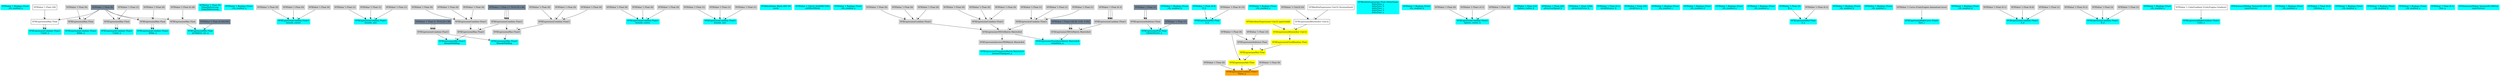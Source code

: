 digraph G {
node0 [shape="box" color="cyan" style="filled" label="VFXValue`1 Boolean (True)
_vfx_enabled_a"]
node1 [shape="box" color="cyan" style="filled" label="VFXExpressionCombine Float2
Count_a"]
node2 [shape="box" label="VFXExpressionMax Float"]
node3 [shape="box" label="VFXValue`1 Float (20)"]
node4 [shape="box" color="lightslategray" style="filled" label="VFXValue`1 Float (0)"]
node5 [shape="box" color="cyan" style="filled" label="VFXExpressionCombine Float2
Delay_a"]
node6 [shape="box" color="lightgray" style="filled" label="VFXExpressionMax Float"]
node7 [shape="box" color="lightgray" style="filled" label="VFXValue`1 Float (0)"]
node8 [shape="box" color="cyan" style="filled" label="VFXValue`1 Float (0)
DelayBeforeLoop
DelayBeforeLoop"]
node9 [shape="box" color="cyan" style="filled" label="VFXValue`1 Boolean (True)
_vfx_enabled_a"]
node10 [shape="box" color="cyan" style="filled" label="VFXExpressionCombine Float2
Count_a"]
node11 [shape="box" color="lightgray" style="filled" label="VFXExpressionMax Float"]
node12 [shape="box" color="lightgray" style="filled" label="VFXValue`1 Float (1)"]
node13 [shape="box" color="cyan" style="filled" label="VFXExpressionCombine Float2
Delay_a"]
node14 [shape="box" color="lightgray" style="filled" label="VFXExpressionMax Float"]
node15 [shape="box" color="lightgray" style="filled" label="VFXValue`1 Float (0)"]
node16 [shape="box" color="cyan" style="filled" label="VFXExpressionCombine Float3
bounds_center"]
node17 [shape="box" color="lightgray" style="filled" label="VFXValue`1 Float (0)"]
node18 [shape="box" color="lightgray" style="filled" label="VFXValue`1 Float (0)"]
node19 [shape="box" color="lightgray" style="filled" label="VFXValue`1 Float (0)"]
node20 [shape="box" color="cyan" style="filled" label="VFXExpressionCombine Float3
bounds_size"]
node21 [shape="box" color="lightgray" style="filled" label="VFXValue`1 Float (1)"]
node22 [shape="box" color="lightgray" style="filled" label="VFXValue`1 Float (1)"]
node23 [shape="box" color="lightgray" style="filled" label="VFXValue`1 Float (1)"]
node24 [shape="box" color="cyan" style="filled" label="VFXExpressionMin Float3
boundsPadding"]
node25 [shape="box" color="lightgray" style="filled" label="VFXExpressionMax Float3"]
node26 [shape="box" color="lightgray" style="filled" label="VFXExpressionCombine Float3"]
node27 [shape="box" color="lightgray" style="filled" label="VFXValue`1 Float (0)"]
node28 [shape="box" color="lightgray" style="filled" label="VFXValue`1 Float (0)"]
node29 [shape="box" color="lightgray" style="filled" label="VFXValue`1 Float (0)"]
node30 [shape="box" color="lightgray" style="filled" label="VFXExpressionCombine Float3"]
node31 [shape="box" color="lightslategray" style="filled" label="VFXValue`1 Float (-1.701412E+38)"]
node32 [shape="box" color="lightgray" style="filled" label="VFXExpressionCombine Float3"]
node33 [shape="box" color="lightslategray" style="filled" label="VFXValue`1 Float (1.701412E+38)"]
node34 [shape="box" color="cyan" style="filled" label="VFXExpressionCombine Float3
bounds_center"]
node35 [shape="box" color="lightgray" style="filled" label="VFXValue`1 Float (0)"]
node36 [shape="box" color="lightgray" style="filled" label="VFXValue`1 Float (0)"]
node37 [shape="box" color="lightgray" style="filled" label="VFXValue`1 Float (0)"]
node38 [shape="box" color="cyan" style="filled" label="VFXExpressionCombine Float3
bounds_size"]
node39 [shape="box" color="lightgray" style="filled" label="VFXValue`1 Float (1)"]
node40 [shape="box" color="lightgray" style="filled" label="VFXValue`1 Float (1)"]
node41 [shape="box" color="lightgray" style="filled" label="VFXValue`1 Float (1)"]
node42 [shape="box" color="cyan" style="filled" label="VFXExpressionMin Float3
boundsPadding"]
node43 [shape="box" color="lightgray" style="filled" label="VFXExpressionMax Float3"]
node44 [shape="box" color="lightgray" style="filled" label="VFXExpressionCombine Float3"]
node45 [shape="box" color="lightgray" style="filled" label="VFXValue`1 Float (0)"]
node46 [shape="box" color="lightgray" style="filled" label="VFXValue`1 Float (0)"]
node47 [shape="box" color="lightgray" style="filled" label="VFXValue`1 Float (0)"]
node48 [shape="box" color="cyan" style="filled" label="VFXMeshValue Mesh (49170)
mesh"]
node49 [shape="box" color="cyan" style="filled" label="VFXValue`1 Uint32 (4294967295)
subMeshMask"]
node50 [shape="box" color="cyan" style="filled" label="VFXValue`1 Boolean (True)
_vfx_enabled_a"]
node51 [shape="box" color="cyan" style="filled" label="VFXExpressionMin Float
arcSphere_arc_a"]
node52 [shape="box" color="lightgray" style="filled" label="VFXExpressionMax Float"]
node53 [shape="box" color="lightgray" style="filled" label="VFXValue`1 Float (6.28)"]
node54 [shape="box" color="lightslategray" style="filled" label="VFXValue`1 Float (6.283185)"]
node55 [shape="box" color="cyan" style="filled" label="VFXExpressionTransformMatrix Matrix4x4
transform_a"]
node56 [shape="box" color="lightgray" style="filled" label="VFXExpressionTRSToMatrix Matrix4x4"]
node57 [shape="box" color="lightgray" style="filled" label="VFXExpressionCombine Float3"]
node58 [shape="box" color="lightgray" style="filled" label="VFXValue`1 Float (0)"]
node59 [shape="box" color="lightgray" style="filled" label="VFXValue`1 Float (0)"]
node60 [shape="box" color="lightgray" style="filled" label="VFXValue`1 Float (0)"]
node61 [shape="box" color="lightgray" style="filled" label="VFXExpressionCombine Float3"]
node62 [shape="box" color="lightgray" style="filled" label="VFXValue`1 Float (0)"]
node63 [shape="box" color="lightgray" style="filled" label="VFXValue`1 Float (0)"]
node64 [shape="box" color="lightgray" style="filled" label="VFXValue`1 Float (0)"]
node65 [shape="box" color="lightgray" style="filled" label="VFXExpressionCombine Float3"]
node66 [shape="box" color="lightgray" style="filled" label="VFXValue`1 Float (1)"]
node67 [shape="box" color="lightgray" style="filled" label="VFXValue`1 Float (1)"]
node68 [shape="box" color="lightgray" style="filled" label="VFXValue`1 Float (1)"]
node69 [shape="box" color="lightgray" style="filled" label="VFXExpressionTRSToMatrix Matrix4x4"]
node70 [shape="box" color="lightslategray" style="filled" label="VFXValue`1 Float3 ((0.00, 0.00, 0.00))"]
node71 [shape="box" color="lightgray" style="filled" label="VFXExpressionCombine Float3"]
node72 [shape="box" color="lightgray" style="filled" label="VFXValue`1 Float (0.3)"]
node73 [shape="box" color="cyan" style="filled" label="VFXExpressionTransposeMatrix Matrix4x4
inverseTranspose_a"]
node74 [shape="box" color="lightgray" style="filled" label="VFXExpressionInverseTRSMatrix Matrix4x4"]
node75 [shape="box" color="cyan" style="filled" label="VFXExpressionPow Float
volumeFactor_a"]
node76 [shape="box" color="lightgray" style="filled" label="VFXExpressionSubtract Float"]
node77 [shape="box" color="lightslategray" style="filled" label="VFXValue`1 Float (1)"]
node78 [shape="box" color="lightslategray" style="filled" label="VFXValue`1 Float (3)"]
node79 [shape="box" color="cyan" style="filled" label="VFXValue`1 Boolean (True)
_vfx_enabled_b"]
node80 [shape="box" color="cyan" style="filled" label="VFXExpressionMul Float
A_b"]
node81 [shape="box" color="cyan" style="filled" label="VFXValue`1 Float (0.4)
B_b"]
node82 [shape="box" color="lightgray" style="filled" label="VFXValue`1 Float (0.33)"]
node83 [shape="box" color="cyan" style="filled" label="VFXValue`1 Boolean (True)
_vfx_enabled_a"]
node84 [shape="box" color="orange" style="filled" label="VFXExpressionCombine Float3
Force_a"]
node85 [shape="box" color="lightgray" style="filled" label="VFXValue`1 Float (0)"]
node86 [shape="box" color="yellow" style="filled" label="VFXExpressionAdd Float"]
node87 [shape="box" color="lightgray" style="filled" label="VFXValue`1 Float (0)"]
node88 [shape="box" color="yellow" style="filled" label="VFXExpressionMul Float"]
node89 [shape="box" color="yellow" style="filled" label="VFXExpressionFixedRandom Float"]
node90 [shape="box" color="yellow" style="filled" label="VFXExpressionBitwiseXor Uint32"]
node91 [shape="box" color="yellow" style="filled" label="VFXAttributeExpression Uint32 (particleId)"]
node92 [shape="box" label="VFXExpressionBitwiseXor Uint32"]
node93 [shape="box" color="lightgray" style="filled" label="VFXValue`1 Uint32 (0)"]
node94 [shape="box" label="VFXBuiltInExpression Uint32 (SystemSeed)"]
node95 [shape="box" color="lightgray" style="filled" label="VFXExpressionSubtract Float"]
node96 [shape="box" color="lightgray" style="filled" label="VFXValue`1 Float (-6)"]
node97 [shape="box" color="lightgray" style="filled" label="VFXValue`1 Float (0)"]
node98 [shape="box" color="cyan" style="filled" label="VFXBuiltInExpression Float (DeltaTime)
deltaTime_a
deltaTime_b
deltaTime_c
deltaTime_d
deltaTime_a"]
node99 [shape="box" color="cyan" style="filled" label="VFXValue`1 Boolean (True)
_vfx_enabled_b"]
node100 [shape="box" color="cyan" style="filled" label="VFXExpressionCombine Float3
Sphere_center_b"]
node101 [shape="box" color="lightgray" style="filled" label="VFXValue`1 Float (0)"]
node102 [shape="box" color="lightgray" style="filled" label="VFXValue`1 Float (-0.1)"]
node103 [shape="box" color="lightgray" style="filled" label="VFXValue`1 Float (0)"]
node104 [shape="box" color="cyan" style="filled" label="VFXValue`1 Float (10)
Sphere_radius_b"]
node105 [shape="box" color="cyan" style="filled" label="VFXValue`1 Float (20)
attractionSpeed_b"]
node106 [shape="box" color="cyan" style="filled" label="VFXValue`1 Float (100)
attractionForce_b"]
node107 [shape="box" color="cyan" style="filled" label="VFXValue`1 Float (0.1)
stickDistance_b"]
node108 [shape="box" color="cyan" style="filled" label="VFXValue`1 Float (20)
stickForce_b"]
node109 [shape="box" color="cyan" style="filled" label="VFXValue`1 Boolean (True)
_vfx_enabled_c"]
node110 [shape="box" color="cyan" style="filled" label="VFXValue`1 Boolean (True)
_vfx_enabled_d"]
node111 [shape="box" color="cyan" style="filled" label="VFXValue`1 Boolean (True)
_vfx_enabled_e"]
node112 [shape="box" color="cyan" style="filled" label="VFXValue`1 Boolean (True)
_vfx_enabled_a"]
node113 [shape="box" color="cyan" style="filled" label="VFXExpressionMul Float
A_a"]
node114 [shape="box" color="cyan" style="filled" label="VFXValue`1 Float (2)
B_a"]
node115 [shape="box" color="lightgray" style="filled" label="VFXValue`1 Float (0.2)"]
node116 [shape="box" color="cyan" style="filled" label="VFXValue`1 Boolean (True)
_vfx_enabled_b"]
node117 [shape="box" color="cyan" style="filled" label="VFXValue`1 Boolean (True)
_vfx_enabled_c"]
node118 [shape="box" color="cyan" style="filled" label="VFXExpressionBakeCurve Float4
Size_c"]
node119 [shape="box" color="lightgray" style="filled" label="VFXValue`1 Curve (UnityEngine.AnimationCurve)"]
node120 [shape="box" color="cyan" style="filled" label="VFXValue`1 Boolean (True)
_vfx_enabled_d"]
node121 [shape="box" color="cyan" style="filled" label="VFXExpressionCombine Float3
A_d"]
node122 [shape="box" color="lightgray" style="filled" label="VFXValue`1 Float (0.1)"]
node123 [shape="box" color="lightgray" style="filled" label="VFXValue`1 Float (0.6)"]
node124 [shape="box" color="lightgray" style="filled" label="VFXValue`1 Float (1)"]
node125 [shape="box" color="cyan" style="filled" label="VFXExpressionCombine Float3
B_d"]
node126 [shape="box" color="lightgray" style="filled" label="VFXValue`1 Float (0.2)"]
node127 [shape="box" color="lightgray" style="filled" label="VFXValue`1 Float (3)"]
node128 [shape="box" color="lightgray" style="filled" label="VFXValue`1 Float (1)"]
node129 [shape="box" color="cyan" style="filled" label="VFXValue`1 Boolean (True)
_vfx_enabled_e"]
node130 [shape="box" color="cyan" style="filled" label="VFXExpressionBakeGradient Float3
Color_e"]
node131 [shape="box" label="VFXValue`1 ColorGradient (UnityEngine.Gradient)"]
node132 [shape="box" color="cyan" style="filled" label="VFXTexture2DValue Texture2D (49132)
mainTexture"]
node133 [shape="box" color="cyan" style="filled" label="VFXValue`1 Boolean (True)
_vfx_enabled_a"]
node134 [shape="box" color="cyan" style="filled" label="VFXValue`1 Float (0.4)
Lifetime_a"]
node135 [shape="box" color="cyan" style="filled" label="VFXValue`1 Boolean (True)
_vfx_enabled_a"]
node136 [shape="box" color="cyan" style="filled" label="VFXValue`1 Boolean (True)
_vfx_enabled_b"]
node137 [shape="box" color="cyan" style="filled" label="VFXValue`1 Boolean (True)
_vfx_enabled_a"]
node138 [shape="box" color="cyan" style="filled" label="VFXValue`1 Float (0.1)
Size_a"]
node139 [shape="box" color="cyan" style="filled" label="VFXTexture2DValue Texture2D (49052)
mainTexture"]
node2 -> node1 [headlabel="0"]
node2 -> node1 [headlabel="1"]
node3 -> node2 [headlabel="0"]
node4 -> node2 [headlabel="1"]
node6 -> node5 [headlabel="0"]
node6 -> node5 [headlabel="1"]
node7 -> node6 [headlabel="0"]
node4 -> node6 [headlabel="1"]
node11 -> node10 [headlabel="0"]
node11 -> node10 [headlabel="1"]
node12 -> node11 [headlabel="0"]
node4 -> node11 [headlabel="1"]
node14 -> node13 [headlabel="0"]
node14 -> node13 [headlabel="1"]
node15 -> node14 [headlabel="0"]
node4 -> node14 [headlabel="1"]
node17 -> node16 [headlabel="0"]
node18 -> node16 [headlabel="1"]
node19 -> node16 [headlabel="2"]
node21 -> node20 [headlabel="0"]
node22 -> node20 [headlabel="1"]
node23 -> node20 [headlabel="2"]
node25 -> node24 [headlabel="0"]
node32 -> node24 [headlabel="1"]
node26 -> node25 [headlabel="0"]
node30 -> node25 [headlabel="1"]
node27 -> node26 [headlabel="0"]
node28 -> node26 [headlabel="1"]
node29 -> node26 [headlabel="2"]
node31 -> node30 [headlabel="0"]
node31 -> node30 [headlabel="1"]
node31 -> node30 [headlabel="2"]
node33 -> node32 [headlabel="0"]
node33 -> node32 [headlabel="1"]
node33 -> node32 [headlabel="2"]
node35 -> node34 [headlabel="0"]
node36 -> node34 [headlabel="1"]
node37 -> node34 [headlabel="2"]
node39 -> node38 [headlabel="0"]
node40 -> node38 [headlabel="1"]
node41 -> node38 [headlabel="2"]
node43 -> node42 [headlabel="0"]
node32 -> node42 [headlabel="1"]
node44 -> node43 [headlabel="0"]
node30 -> node43 [headlabel="1"]
node45 -> node44 [headlabel="0"]
node46 -> node44 [headlabel="1"]
node47 -> node44 [headlabel="2"]
node52 -> node51 [headlabel="0"]
node54 -> node51 [headlabel="1"]
node53 -> node52 [headlabel="0"]
node4 -> node52 [headlabel="1"]
node56 -> node55 [headlabel="0"]
node69 -> node55 [headlabel="1"]
node57 -> node56 [headlabel="0"]
node61 -> node56 [headlabel="1"]
node65 -> node56 [headlabel="2"]
node58 -> node57 [headlabel="0"]
node59 -> node57 [headlabel="1"]
node60 -> node57 [headlabel="2"]
node62 -> node61 [headlabel="0"]
node63 -> node61 [headlabel="1"]
node64 -> node61 [headlabel="2"]
node66 -> node65 [headlabel="0"]
node67 -> node65 [headlabel="1"]
node68 -> node65 [headlabel="2"]
node70 -> node69 [headlabel="0"]
node70 -> node69 [headlabel="1"]
node71 -> node69 [headlabel="2"]
node72 -> node71 [headlabel="0"]
node72 -> node71 [headlabel="1"]
node72 -> node71 [headlabel="2"]
node74 -> node73 
node56 -> node74 
node76 -> node75 [headlabel="0"]
node78 -> node75 [headlabel="1"]
node77 -> node76 [headlabel="0"]
node77 -> node76 [headlabel="1"]
node81 -> node80 [headlabel="0"]
node82 -> node80 [headlabel="1"]
node85 -> node84 [headlabel="0"]
node86 -> node84 [headlabel="1"]
node97 -> node84 [headlabel="2"]
node87 -> node86 [headlabel="0"]
node88 -> node86 [headlabel="1"]
node89 -> node88 [headlabel="0"]
node95 -> node88 [headlabel="1"]
node90 -> node89 
node91 -> node90 [headlabel="0"]
node92 -> node90 [headlabel="1"]
node93 -> node92 [headlabel="0"]
node94 -> node92 [headlabel="1"]
node96 -> node95 [headlabel="0"]
node87 -> node95 [headlabel="1"]
node101 -> node100 [headlabel="0"]
node102 -> node100 [headlabel="1"]
node103 -> node100 [headlabel="2"]
node114 -> node113 [headlabel="0"]
node115 -> node113 [headlabel="1"]
node119 -> node118 
node122 -> node121 [headlabel="0"]
node123 -> node121 [headlabel="1"]
node124 -> node121 [headlabel="2"]
node126 -> node125 [headlabel="0"]
node127 -> node125 [headlabel="1"]
node128 -> node125 [headlabel="2"]
node131 -> node130 
}
